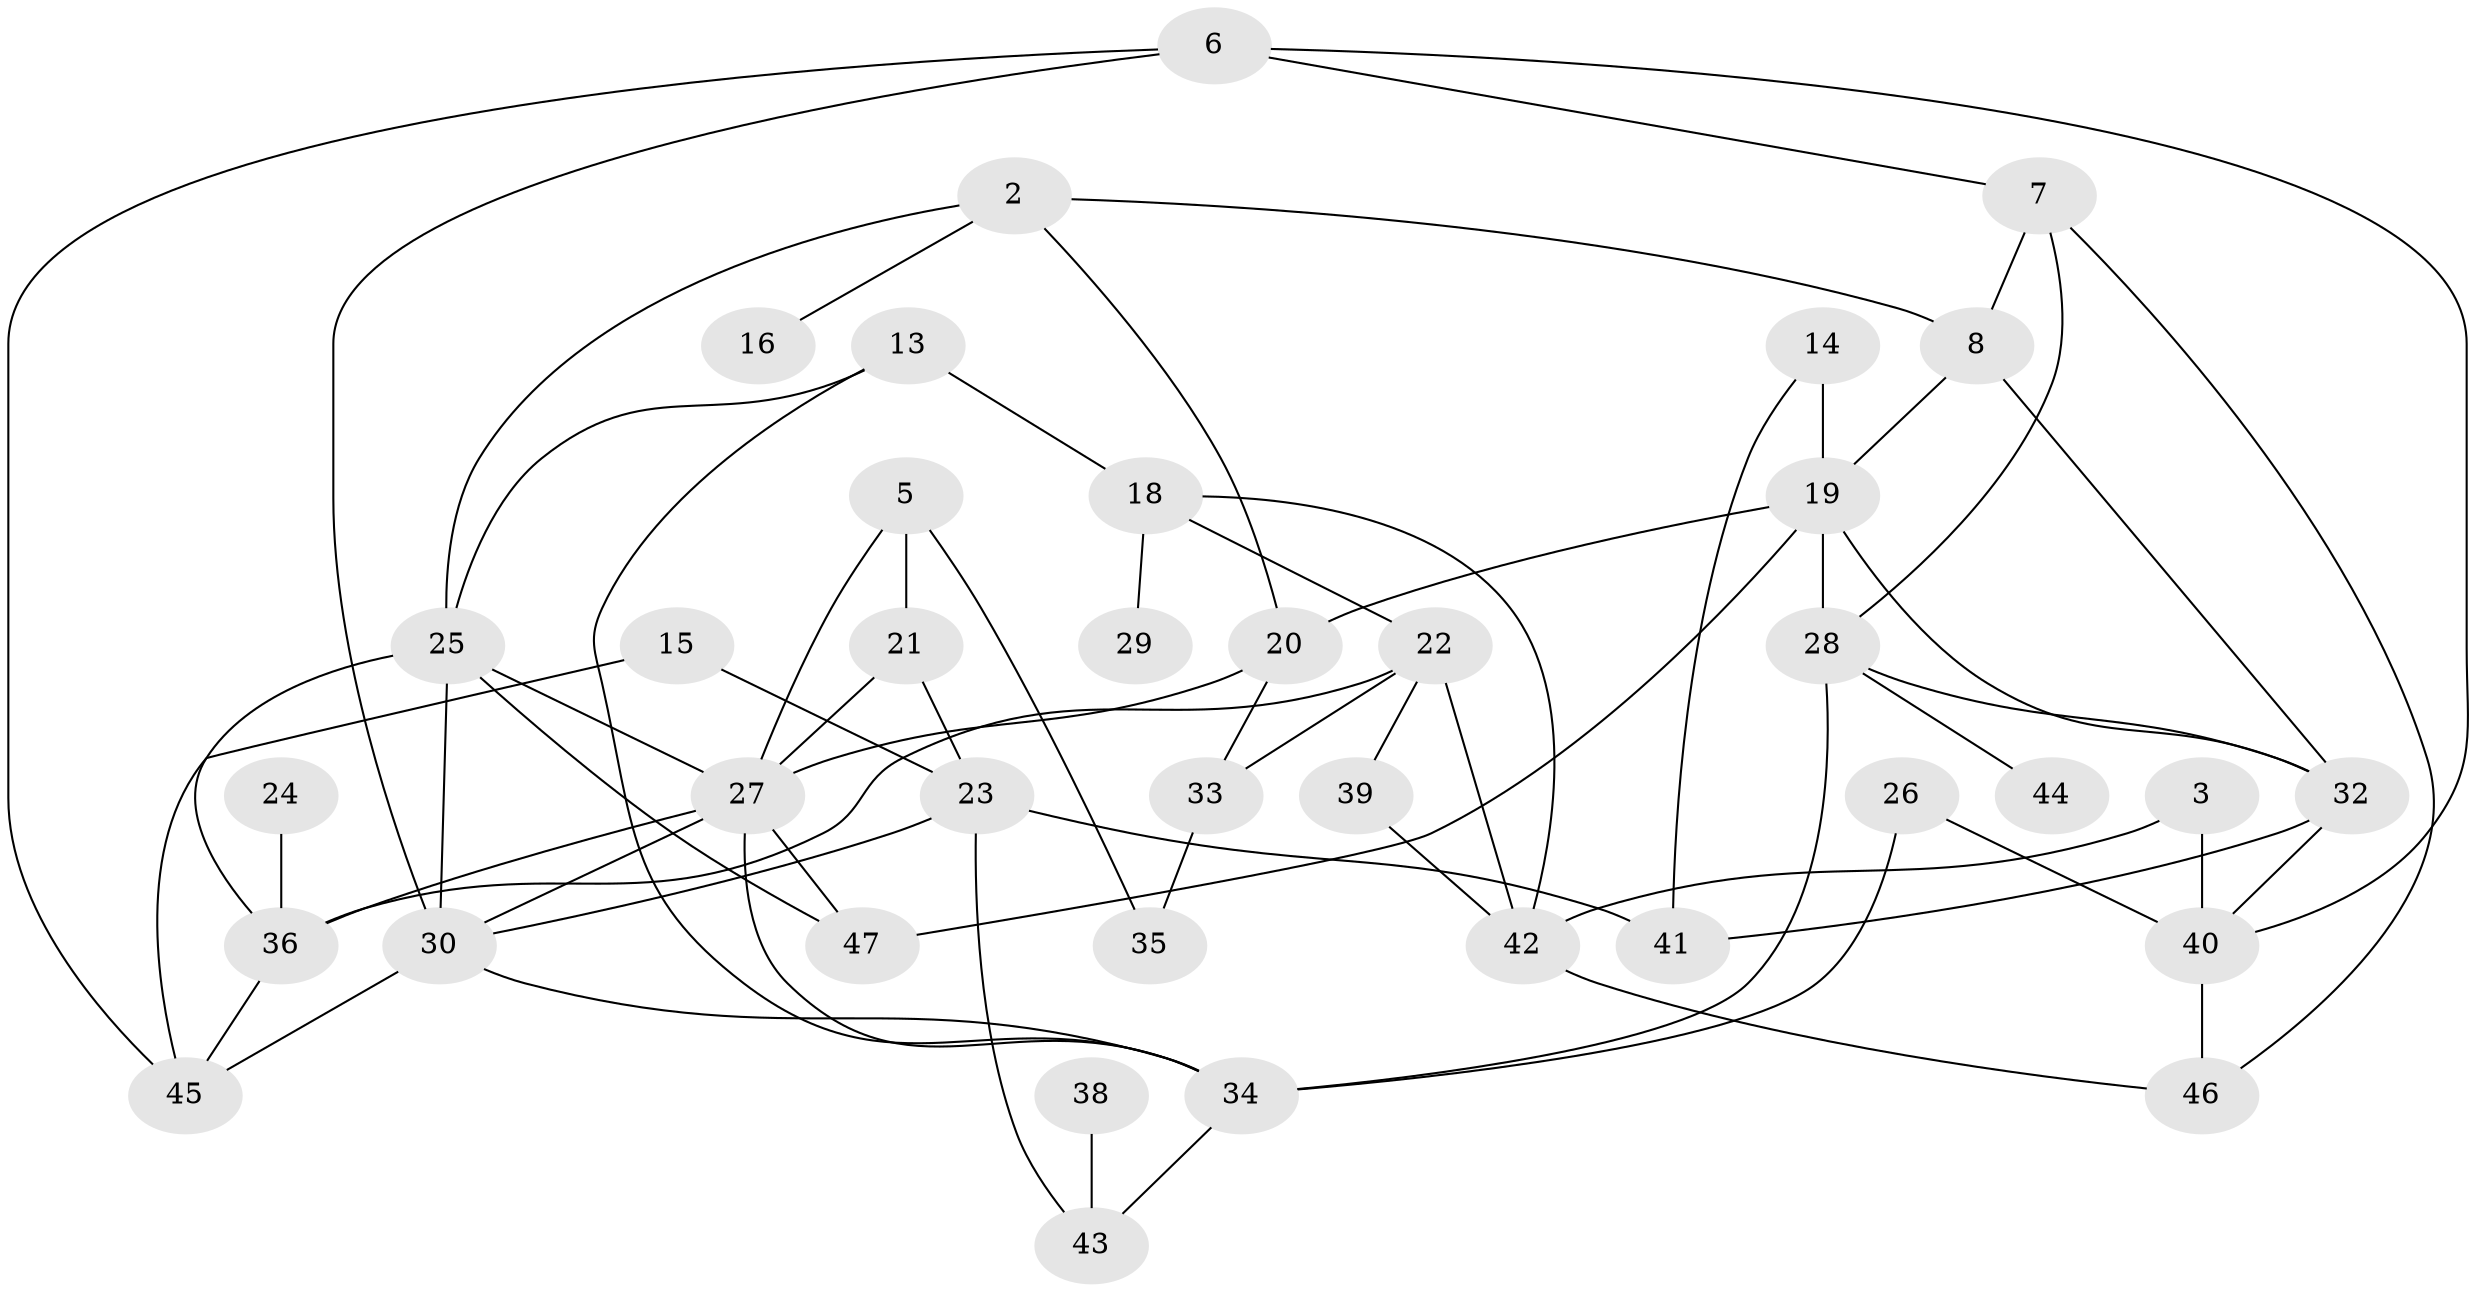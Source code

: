 // original degree distribution, {4: 0.1702127659574468, 0: 0.07446808510638298, 3: 0.20212765957446807, 5: 0.07446808510638298, 1: 0.2127659574468085, 2: 0.23404255319148937, 6: 0.031914893617021274}
// Generated by graph-tools (version 1.1) at 2025/35/03/04/25 23:35:49]
// undirected, 38 vertices, 68 edges
graph export_dot {
  node [color=gray90,style=filled];
  2;
  3;
  5;
  6;
  7;
  8;
  13;
  14;
  15;
  16;
  18;
  19;
  20;
  21;
  22;
  23;
  24;
  25;
  26;
  27;
  28;
  29;
  30;
  32;
  33;
  34;
  35;
  36;
  38;
  39;
  40;
  41;
  42;
  43;
  44;
  45;
  46;
  47;
  2 -- 8 [weight=1.0];
  2 -- 16 [weight=1.0];
  2 -- 20 [weight=1.0];
  2 -- 25 [weight=1.0];
  3 -- 40 [weight=2.0];
  3 -- 42 [weight=1.0];
  5 -- 21 [weight=1.0];
  5 -- 27 [weight=1.0];
  5 -- 35 [weight=1.0];
  6 -- 7 [weight=1.0];
  6 -- 30 [weight=1.0];
  6 -- 40 [weight=1.0];
  6 -- 45 [weight=1.0];
  7 -- 8 [weight=1.0];
  7 -- 28 [weight=1.0];
  7 -- 46 [weight=1.0];
  8 -- 19 [weight=1.0];
  8 -- 32 [weight=1.0];
  13 -- 18 [weight=1.0];
  13 -- 25 [weight=1.0];
  13 -- 34 [weight=1.0];
  14 -- 19 [weight=2.0];
  14 -- 41 [weight=1.0];
  15 -- 23 [weight=1.0];
  15 -- 45 [weight=1.0];
  18 -- 22 [weight=1.0];
  18 -- 29 [weight=1.0];
  18 -- 42 [weight=1.0];
  19 -- 20 [weight=1.0];
  19 -- 28 [weight=1.0];
  19 -- 32 [weight=1.0];
  19 -- 47 [weight=2.0];
  20 -- 27 [weight=1.0];
  20 -- 33 [weight=1.0];
  21 -- 23 [weight=1.0];
  21 -- 27 [weight=1.0];
  22 -- 33 [weight=1.0];
  22 -- 36 [weight=1.0];
  22 -- 39 [weight=1.0];
  22 -- 42 [weight=1.0];
  23 -- 30 [weight=1.0];
  23 -- 41 [weight=1.0];
  23 -- 43 [weight=1.0];
  24 -- 36 [weight=1.0];
  25 -- 27 [weight=1.0];
  25 -- 30 [weight=1.0];
  25 -- 36 [weight=1.0];
  25 -- 47 [weight=1.0];
  26 -- 34 [weight=1.0];
  26 -- 40 [weight=1.0];
  27 -- 30 [weight=1.0];
  27 -- 34 [weight=2.0];
  27 -- 36 [weight=1.0];
  27 -- 47 [weight=1.0];
  28 -- 32 [weight=1.0];
  28 -- 34 [weight=1.0];
  28 -- 44 [weight=1.0];
  30 -- 34 [weight=1.0];
  30 -- 45 [weight=1.0];
  32 -- 40 [weight=1.0];
  32 -- 41 [weight=1.0];
  33 -- 35 [weight=1.0];
  34 -- 43 [weight=1.0];
  36 -- 45 [weight=1.0];
  38 -- 43 [weight=1.0];
  39 -- 42 [weight=1.0];
  40 -- 46 [weight=1.0];
  42 -- 46 [weight=1.0];
}

